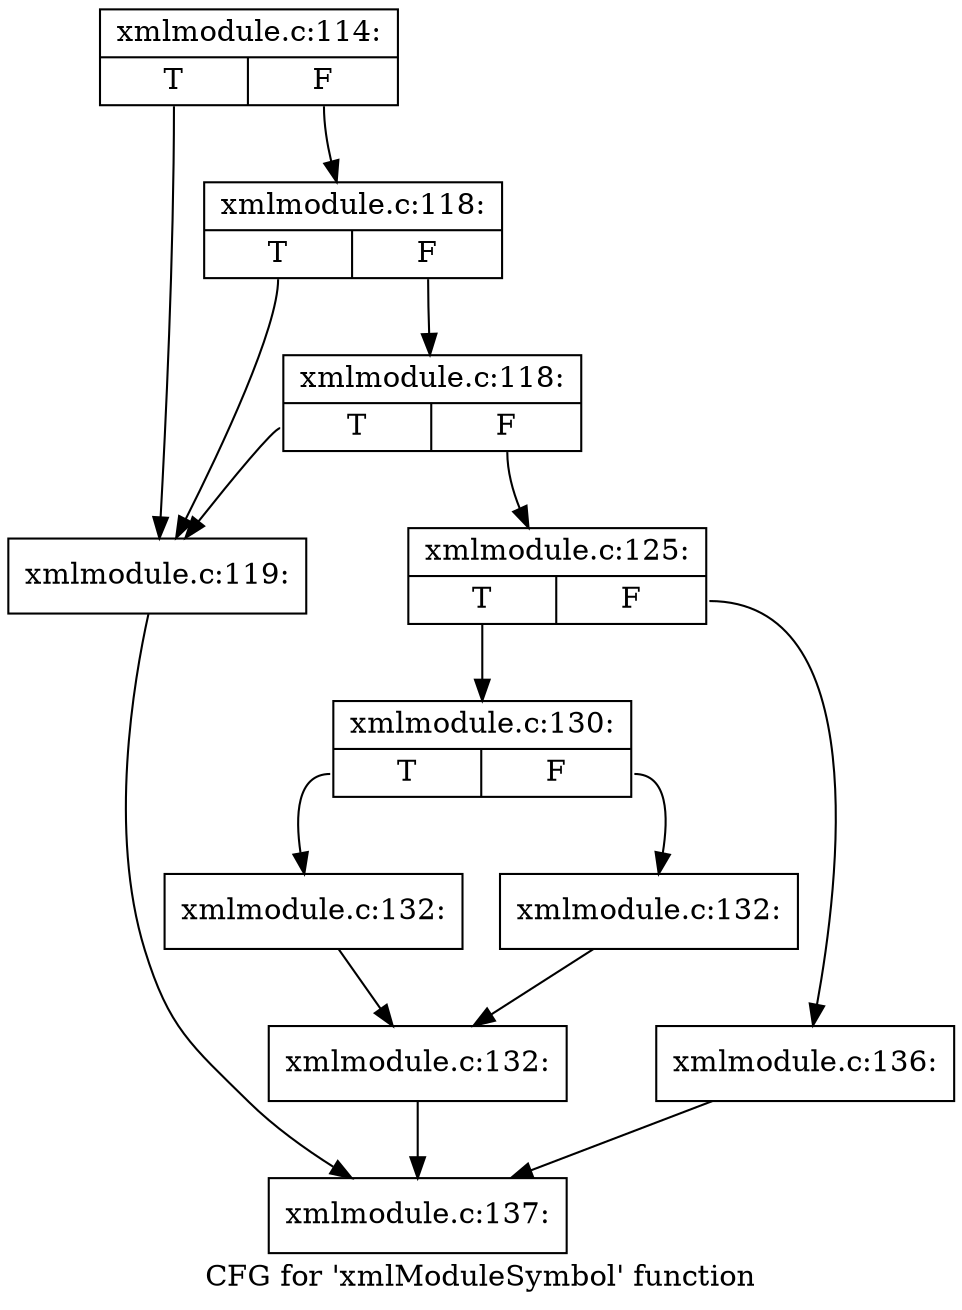digraph "CFG for 'xmlModuleSymbol' function" {
	label="CFG for 'xmlModuleSymbol' function";

	Node0x4f00260 [shape=record,label="{xmlmodule.c:114:|{<s0>T|<s1>F}}"];
	Node0x4f00260:s0 -> Node0x4eeba30;
	Node0x4f00260:s1 -> Node0x4f05890;
	Node0x4f05890 [shape=record,label="{xmlmodule.c:118:|{<s0>T|<s1>F}}"];
	Node0x4f05890:s0 -> Node0x4eeba30;
	Node0x4f05890:s1 -> Node0x4f05810;
	Node0x4f05810 [shape=record,label="{xmlmodule.c:118:|{<s0>T|<s1>F}}"];
	Node0x4f05810:s0 -> Node0x4eeba30;
	Node0x4f05810:s1 -> Node0x4f057c0;
	Node0x4eeba30 [shape=record,label="{xmlmodule.c:119:}"];
	Node0x4eeba30 -> Node0x4ee9370;
	Node0x4f057c0 [shape=record,label="{xmlmodule.c:125:|{<s0>T|<s1>F}}"];
	Node0x4f057c0:s0 -> Node0x4f16970;
	Node0x4f057c0:s1 -> Node0x4f16ca0;
	Node0x4f16970 [shape=record,label="{xmlmodule.c:130:|{<s0>T|<s1>F}}"];
	Node0x4f16970:s0 -> Node0x4f17570;
	Node0x4f16970:s1 -> Node0x4f175c0;
	Node0x4f17570 [shape=record,label="{xmlmodule.c:132:}"];
	Node0x4f17570 -> Node0x4f17610;
	Node0x4f175c0 [shape=record,label="{xmlmodule.c:132:}"];
	Node0x4f175c0 -> Node0x4f17610;
	Node0x4f17610 [shape=record,label="{xmlmodule.c:132:}"];
	Node0x4f17610 -> Node0x4ee9370;
	Node0x4f16ca0 [shape=record,label="{xmlmodule.c:136:}"];
	Node0x4f16ca0 -> Node0x4ee9370;
	Node0x4ee9370 [shape=record,label="{xmlmodule.c:137:}"];
}
